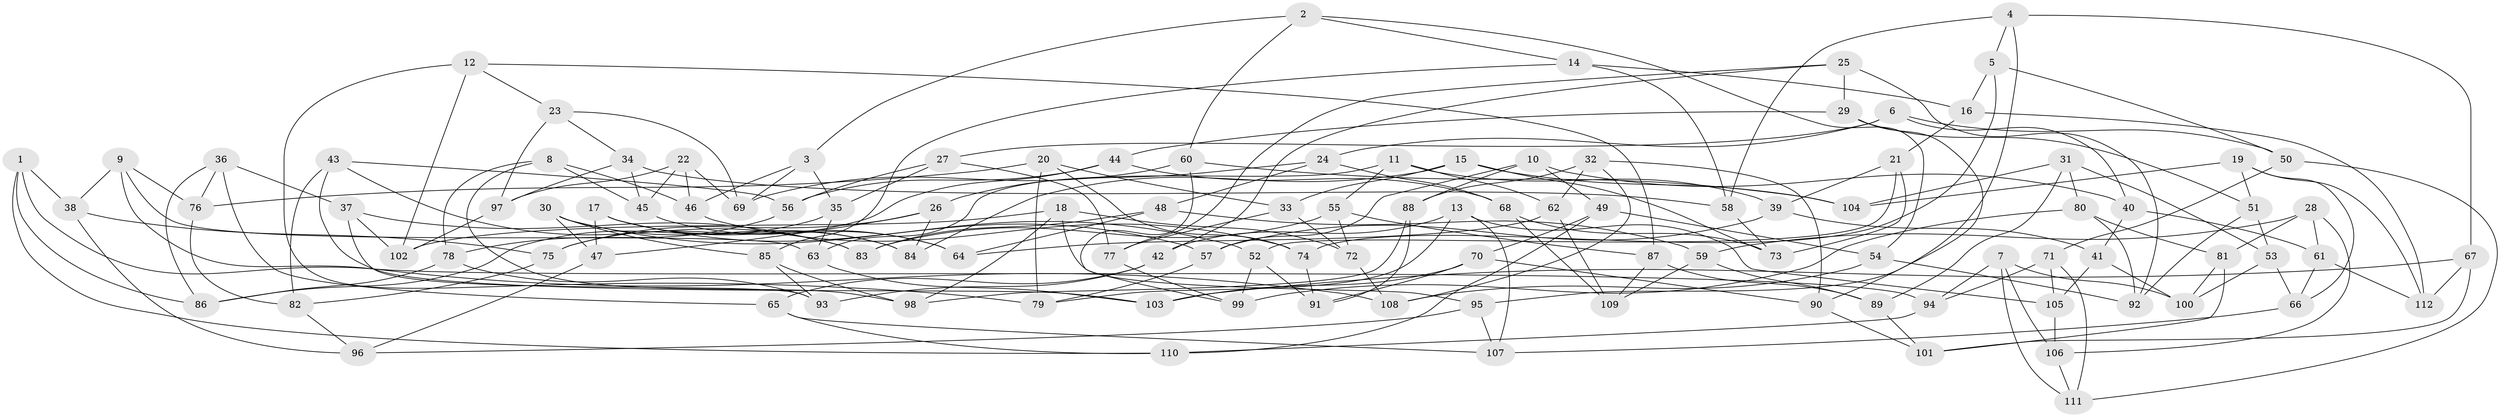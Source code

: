 // Generated by graph-tools (version 1.1) at 2025/26/03/09/25 03:26:57]
// undirected, 112 vertices, 224 edges
graph export_dot {
graph [start="1"]
  node [color=gray90,style=filled];
  1;
  2;
  3;
  4;
  5;
  6;
  7;
  8;
  9;
  10;
  11;
  12;
  13;
  14;
  15;
  16;
  17;
  18;
  19;
  20;
  21;
  22;
  23;
  24;
  25;
  26;
  27;
  28;
  29;
  30;
  31;
  32;
  33;
  34;
  35;
  36;
  37;
  38;
  39;
  40;
  41;
  42;
  43;
  44;
  45;
  46;
  47;
  48;
  49;
  50;
  51;
  52;
  53;
  54;
  55;
  56;
  57;
  58;
  59;
  60;
  61;
  62;
  63;
  64;
  65;
  66;
  67;
  68;
  69;
  70;
  71;
  72;
  73;
  74;
  75;
  76;
  77;
  78;
  79;
  80;
  81;
  82;
  83;
  84;
  85;
  86;
  87;
  88;
  89;
  90;
  91;
  92;
  93;
  94;
  95;
  96;
  97;
  98;
  99;
  100;
  101;
  102;
  103;
  104;
  105;
  106;
  107;
  108;
  109;
  110;
  111;
  112;
  1 -- 94;
  1 -- 86;
  1 -- 110;
  1 -- 38;
  2 -- 3;
  2 -- 60;
  2 -- 14;
  2 -- 54;
  3 -- 35;
  3 -- 69;
  3 -- 46;
  4 -- 5;
  4 -- 95;
  4 -- 58;
  4 -- 67;
  5 -- 74;
  5 -- 50;
  5 -- 16;
  6 -- 24;
  6 -- 27;
  6 -- 40;
  6 -- 50;
  7 -- 111;
  7 -- 100;
  7 -- 106;
  7 -- 94;
  8 -- 98;
  8 -- 46;
  8 -- 45;
  8 -- 78;
  9 -- 108;
  9 -- 76;
  9 -- 38;
  9 -- 63;
  10 -- 40;
  10 -- 57;
  10 -- 49;
  10 -- 88;
  11 -- 55;
  11 -- 63;
  11 -- 39;
  11 -- 62;
  12 -- 79;
  12 -- 87;
  12 -- 23;
  12 -- 102;
  13 -- 42;
  13 -- 107;
  13 -- 79;
  13 -- 105;
  14 -- 16;
  14 -- 58;
  14 -- 85;
  15 -- 104;
  15 -- 33;
  15 -- 73;
  15 -- 84;
  16 -- 112;
  16 -- 21;
  17 -- 47;
  17 -- 57;
  17 -- 64;
  17 -- 84;
  18 -- 98;
  18 -- 95;
  18 -- 102;
  18 -- 72;
  19 -- 66;
  19 -- 112;
  19 -- 104;
  19 -- 51;
  20 -- 76;
  20 -- 74;
  20 -- 33;
  20 -- 79;
  21 -- 52;
  21 -- 73;
  21 -- 39;
  22 -- 45;
  22 -- 69;
  22 -- 46;
  22 -- 97;
  23 -- 34;
  23 -- 97;
  23 -- 69;
  24 -- 26;
  24 -- 68;
  24 -- 48;
  25 -- 29;
  25 -- 77;
  25 -- 92;
  25 -- 42;
  26 -- 47;
  26 -- 84;
  26 -- 75;
  27 -- 77;
  27 -- 35;
  27 -- 56;
  28 -- 59;
  28 -- 106;
  28 -- 61;
  28 -- 81;
  29 -- 51;
  29 -- 44;
  29 -- 90;
  30 -- 47;
  30 -- 85;
  30 -- 52;
  30 -- 84;
  31 -- 80;
  31 -- 104;
  31 -- 53;
  31 -- 89;
  32 -- 62;
  32 -- 108;
  32 -- 90;
  32 -- 88;
  33 -- 77;
  33 -- 72;
  34 -- 58;
  34 -- 45;
  34 -- 97;
  35 -- 63;
  35 -- 86;
  36 -- 86;
  36 -- 65;
  36 -- 76;
  36 -- 37;
  37 -- 102;
  37 -- 93;
  37 -- 83;
  38 -- 75;
  38 -- 96;
  39 -- 57;
  39 -- 41;
  40 -- 61;
  40 -- 41;
  41 -- 100;
  41 -- 105;
  42 -- 93;
  42 -- 65;
  43 -- 103;
  43 -- 82;
  43 -- 56;
  43 -- 83;
  44 -- 56;
  44 -- 75;
  44 -- 68;
  45 -- 64;
  46 -- 74;
  47 -- 96;
  48 -- 83;
  48 -- 59;
  48 -- 64;
  49 -- 54;
  49 -- 70;
  49 -- 110;
  50 -- 111;
  50 -- 71;
  51 -- 92;
  51 -- 53;
  52 -- 99;
  52 -- 91;
  53 -- 100;
  53 -- 66;
  54 -- 108;
  54 -- 92;
  55 -- 87;
  55 -- 72;
  55 -- 83;
  56 -- 78;
  57 -- 79;
  58 -- 73;
  59 -- 89;
  59 -- 109;
  60 -- 104;
  60 -- 99;
  60 -- 69;
  61 -- 112;
  61 -- 66;
  62 -- 109;
  62 -- 64;
  63 -- 103;
  65 -- 107;
  65 -- 110;
  66 -- 107;
  67 -- 103;
  67 -- 112;
  67 -- 101;
  68 -- 109;
  68 -- 73;
  70 -- 103;
  70 -- 90;
  70 -- 91;
  71 -- 94;
  71 -- 105;
  71 -- 111;
  72 -- 108;
  74 -- 91;
  75 -- 82;
  76 -- 82;
  77 -- 99;
  78 -- 86;
  78 -- 93;
  80 -- 99;
  80 -- 81;
  80 -- 92;
  81 -- 100;
  81 -- 101;
  82 -- 96;
  85 -- 93;
  85 -- 98;
  87 -- 109;
  87 -- 89;
  88 -- 98;
  88 -- 91;
  89 -- 101;
  90 -- 101;
  94 -- 110;
  95 -- 96;
  95 -- 107;
  97 -- 102;
  105 -- 106;
  106 -- 111;
}
